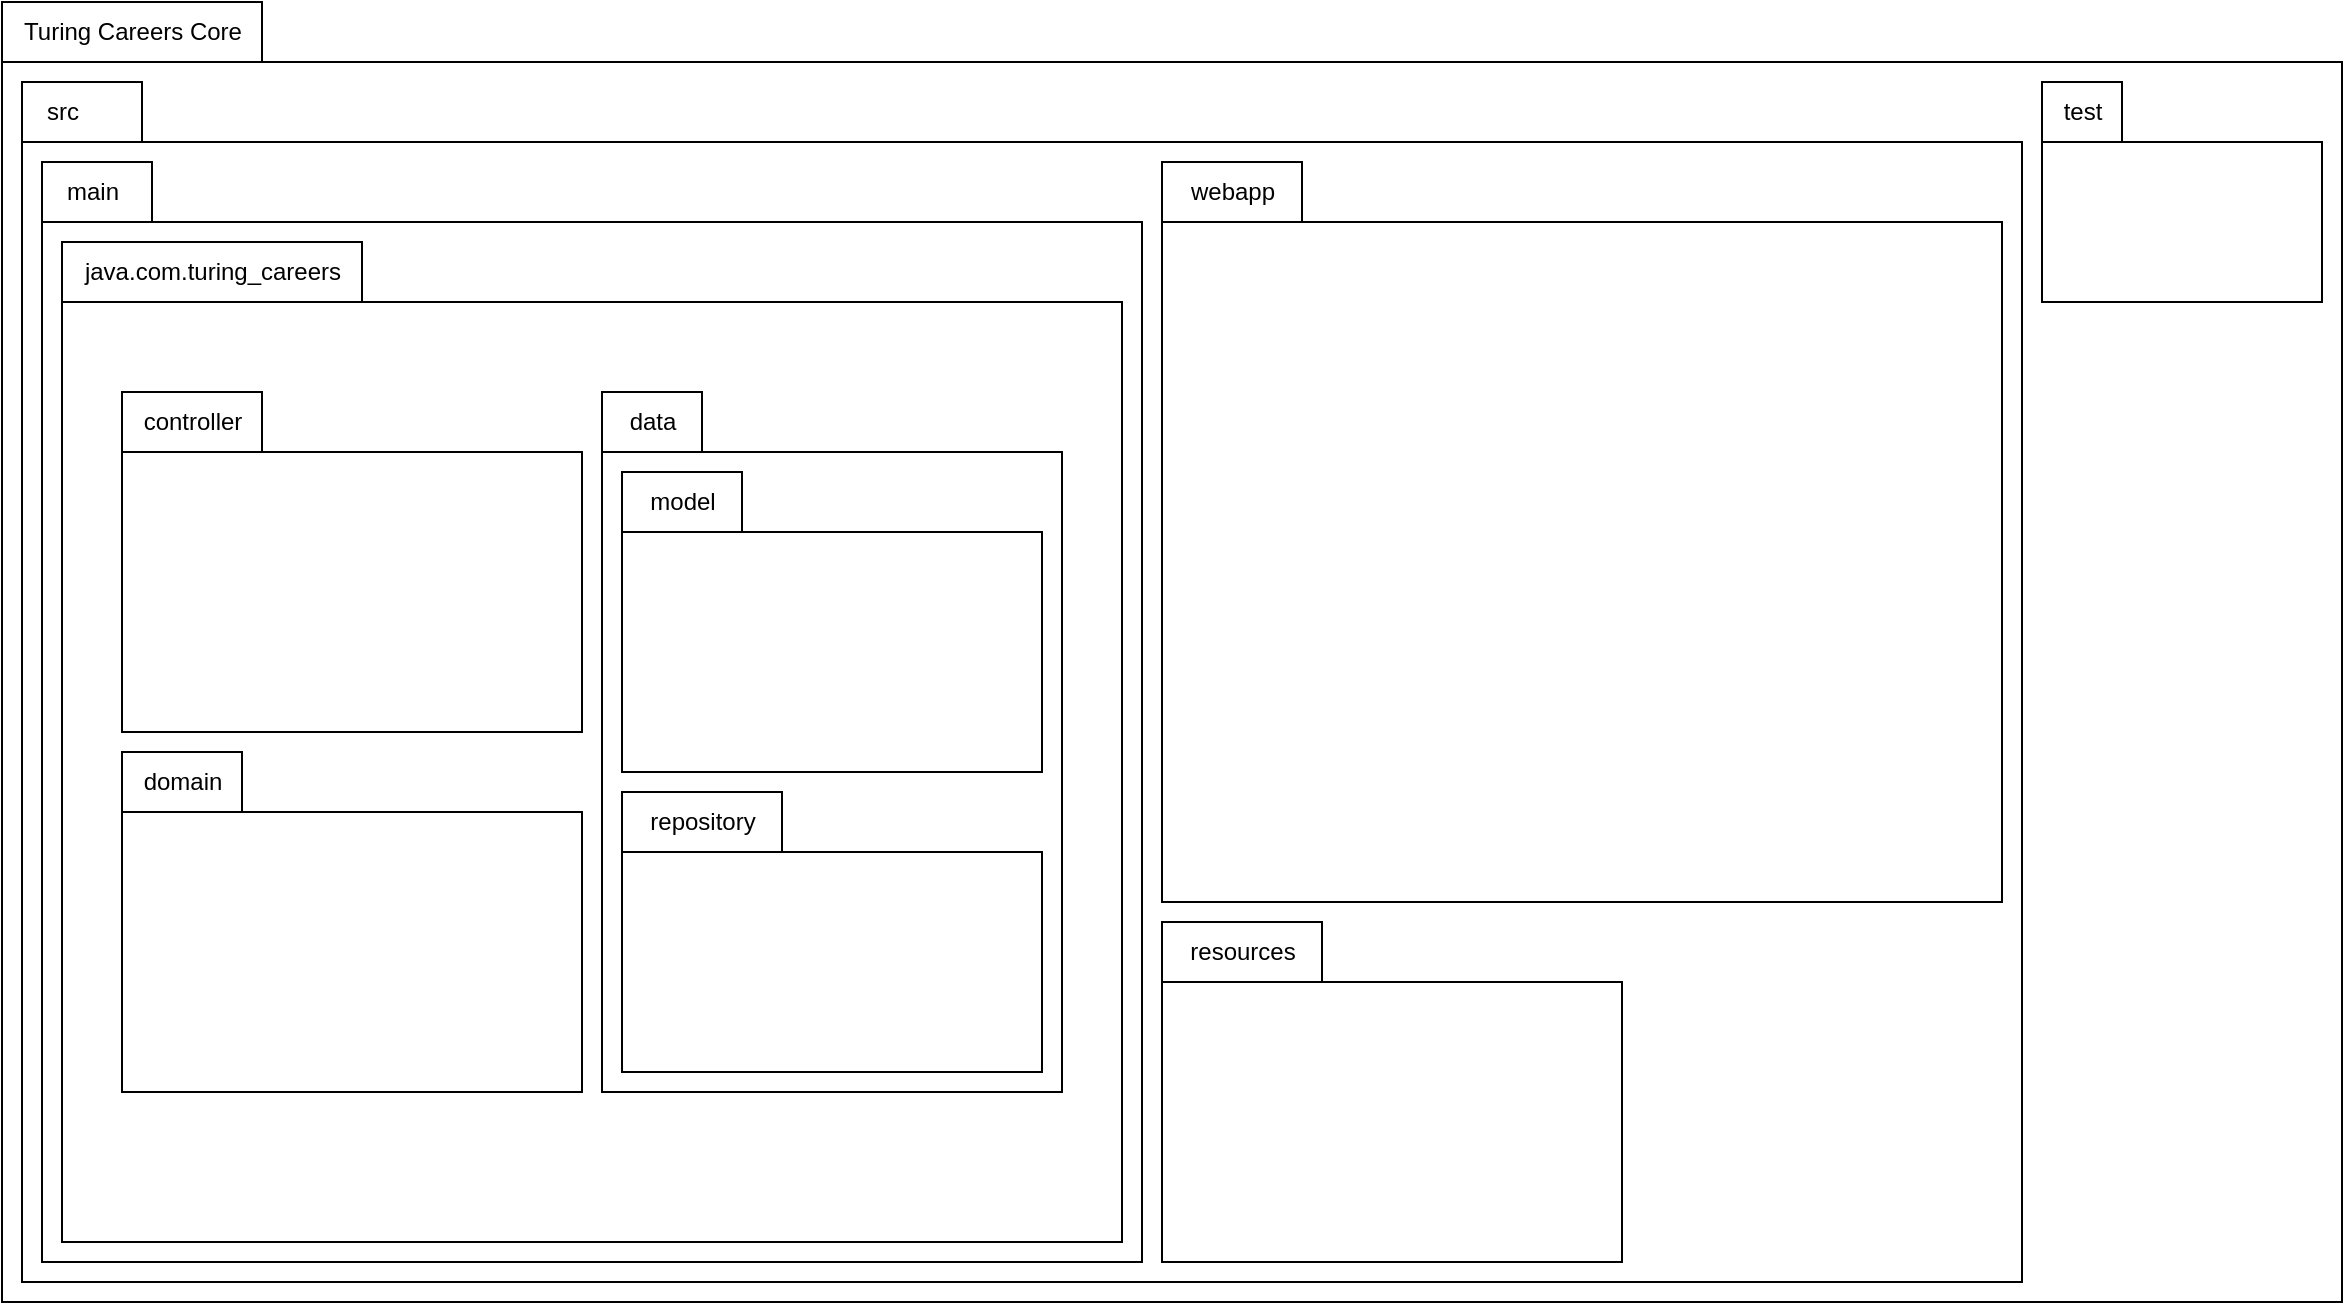 <mxfile version="21.6.5" type="device">
  <diagram name="Pagina-1" id="jVbMXRYeNqsmjIv1v2vs">
    <mxGraphModel dx="1434" dy="844" grid="1" gridSize="10" guides="1" tooltips="1" connect="1" arrows="1" fold="1" page="1" pageScale="1" pageWidth="2000" pageHeight="2000" math="0" shadow="0">
      <root>
        <mxCell id="0" />
        <mxCell id="1" parent="0" />
        <mxCell id="bxAy1W1jsx-C-1eyvWL1-1" value="" style="shape=folder;fontStyle=1;spacingTop=10;tabWidth=130;tabHeight=30;tabPosition=left;html=1;whiteSpace=wrap;" vertex="1" parent="1">
          <mxGeometry x="30" y="30" width="1170" height="650" as="geometry" />
        </mxCell>
        <mxCell id="bxAy1W1jsx-C-1eyvWL1-2" value="" style="shape=folder;fontStyle=1;spacingTop=10;tabWidth=0;tabHeight=30;tabPosition=left;html=1;whiteSpace=wrap;" vertex="1" parent="1">
          <mxGeometry x="40" y="70" width="1000" height="600" as="geometry" />
        </mxCell>
        <mxCell id="bxAy1W1jsx-C-1eyvWL1-4" value="Turing Careers Core" style="text;html=1;align=center;verticalAlign=middle;resizable=0;points=[];autosize=1;strokeColor=none;fillColor=none;" vertex="1" parent="1">
          <mxGeometry x="30" y="30" width="130" height="30" as="geometry" />
        </mxCell>
        <mxCell id="bxAy1W1jsx-C-1eyvWL1-5" value="src" style="text;html=1;align=center;verticalAlign=middle;resizable=0;points=[];autosize=1;strokeColor=none;fillColor=none;" vertex="1" parent="1">
          <mxGeometry x="40" y="70" width="40" height="30" as="geometry" />
        </mxCell>
        <mxCell id="bxAy1W1jsx-C-1eyvWL1-6" value="" style="shape=folder;fontStyle=1;spacingTop=10;tabWidth=40;tabHeight=30;tabPosition=left;html=1;whiteSpace=wrap;" vertex="1" parent="1">
          <mxGeometry x="1050" y="70" width="140" height="110" as="geometry" />
        </mxCell>
        <mxCell id="bxAy1W1jsx-C-1eyvWL1-7" value="test" style="text;html=1;align=center;verticalAlign=middle;resizable=0;points=[];autosize=1;strokeColor=none;fillColor=none;" vertex="1" parent="1">
          <mxGeometry x="1050" y="70" width="40" height="30" as="geometry" />
        </mxCell>
        <mxCell id="bxAy1W1jsx-C-1eyvWL1-8" value="" style="shape=folder;fontStyle=1;spacingTop=10;tabWidth=20;tabHeight=30;tabPosition=left;html=1;whiteSpace=wrap;" vertex="1" parent="1">
          <mxGeometry x="50" y="110" width="550" height="550" as="geometry" />
        </mxCell>
        <mxCell id="bxAy1W1jsx-C-1eyvWL1-9" value="main" style="text;html=1;align=center;verticalAlign=middle;resizable=0;points=[];autosize=1;strokeColor=none;fillColor=none;" vertex="1" parent="1">
          <mxGeometry x="50" y="110" width="50" height="30" as="geometry" />
        </mxCell>
        <mxCell id="bxAy1W1jsx-C-1eyvWL1-26" value="" style="shape=folder;fontStyle=1;spacingTop=10;tabWidth=150;tabHeight=30;tabPosition=left;html=1;whiteSpace=wrap;" vertex="1" parent="1">
          <mxGeometry x="60" y="150" width="530" height="500" as="geometry" />
        </mxCell>
        <mxCell id="bxAy1W1jsx-C-1eyvWL1-13" value="java.com.turing_careers" style="text;html=1;align=center;verticalAlign=middle;resizable=0;points=[];autosize=1;strokeColor=none;fillColor=none;" vertex="1" parent="1">
          <mxGeometry x="60" y="150" width="150" height="30" as="geometry" />
        </mxCell>
        <mxCell id="bxAy1W1jsx-C-1eyvWL1-16" value="" style="shape=folder;fontStyle=1;spacingTop=10;tabWidth=70;tabHeight=30;tabPosition=left;html=1;whiteSpace=wrap;" vertex="1" parent="1">
          <mxGeometry x="90" y="225" width="230" height="170" as="geometry" />
        </mxCell>
        <mxCell id="bxAy1W1jsx-C-1eyvWL1-17" value="" style="shape=folder;fontStyle=1;spacingTop=10;tabWidth=50;tabHeight=30;tabPosition=left;html=1;whiteSpace=wrap;" vertex="1" parent="1">
          <mxGeometry x="330" y="225" width="230" height="350" as="geometry" />
        </mxCell>
        <mxCell id="bxAy1W1jsx-C-1eyvWL1-18" value="" style="shape=folder;fontStyle=1;spacingTop=10;tabWidth=60;tabHeight=30;tabPosition=left;html=1;whiteSpace=wrap;" vertex="1" parent="1">
          <mxGeometry x="90" y="405" width="230" height="170" as="geometry" />
        </mxCell>
        <mxCell id="bxAy1W1jsx-C-1eyvWL1-19" value="controller" style="text;html=1;align=center;verticalAlign=middle;resizable=0;points=[];autosize=1;strokeColor=none;fillColor=none;" vertex="1" parent="1">
          <mxGeometry x="90" y="225" width="70" height="30" as="geometry" />
        </mxCell>
        <mxCell id="bxAy1W1jsx-C-1eyvWL1-20" value="domain" style="text;html=1;align=center;verticalAlign=middle;resizable=0;points=[];autosize=1;strokeColor=none;fillColor=none;" vertex="1" parent="1">
          <mxGeometry x="90" y="405" width="60" height="30" as="geometry" />
        </mxCell>
        <mxCell id="bxAy1W1jsx-C-1eyvWL1-21" value="data" style="text;html=1;align=center;verticalAlign=middle;resizable=0;points=[];autosize=1;strokeColor=none;fillColor=none;" vertex="1" parent="1">
          <mxGeometry x="330" y="225" width="50" height="30" as="geometry" />
        </mxCell>
        <mxCell id="bxAy1W1jsx-C-1eyvWL1-22" value="" style="shape=folder;fontStyle=1;spacingTop=10;tabWidth=60;tabHeight=30;tabPosition=left;html=1;whiteSpace=wrap;" vertex="1" parent="1">
          <mxGeometry x="340" y="265" width="210" height="150" as="geometry" />
        </mxCell>
        <mxCell id="bxAy1W1jsx-C-1eyvWL1-23" value="" style="shape=folder;fontStyle=1;spacingTop=10;tabWidth=80;tabHeight=30;tabPosition=left;html=1;whiteSpace=wrap;" vertex="1" parent="1">
          <mxGeometry x="340" y="425" width="210" height="140" as="geometry" />
        </mxCell>
        <mxCell id="bxAy1W1jsx-C-1eyvWL1-24" value="model" style="text;html=1;align=center;verticalAlign=middle;resizable=0;points=[];autosize=1;strokeColor=none;fillColor=none;" vertex="1" parent="1">
          <mxGeometry x="340" y="265" width="60" height="30" as="geometry" />
        </mxCell>
        <mxCell id="bxAy1W1jsx-C-1eyvWL1-25" value="repository" style="text;html=1;align=center;verticalAlign=middle;resizable=0;points=[];autosize=1;strokeColor=none;fillColor=none;" vertex="1" parent="1">
          <mxGeometry x="340" y="425" width="80" height="30" as="geometry" />
        </mxCell>
        <mxCell id="bxAy1W1jsx-C-1eyvWL1-27" value="" style="shape=folder;fontStyle=1;spacingTop=10;tabWidth=70;tabHeight=30;tabPosition=left;html=1;whiteSpace=wrap;" vertex="1" parent="1">
          <mxGeometry x="610" y="110" width="420" height="370" as="geometry" />
        </mxCell>
        <mxCell id="bxAy1W1jsx-C-1eyvWL1-28" value="webapp" style="text;html=1;align=center;verticalAlign=middle;resizable=0;points=[];autosize=1;strokeColor=none;fillColor=none;" vertex="1" parent="1">
          <mxGeometry x="610" y="110" width="70" height="30" as="geometry" />
        </mxCell>
        <mxCell id="bxAy1W1jsx-C-1eyvWL1-29" value="" style="shape=folder;fontStyle=1;spacingTop=10;tabWidth=80;tabHeight=30;tabPosition=left;html=1;whiteSpace=wrap;" vertex="1" parent="1">
          <mxGeometry x="610" y="490" width="230" height="170" as="geometry" />
        </mxCell>
        <mxCell id="bxAy1W1jsx-C-1eyvWL1-30" value="resources" style="text;html=1;align=center;verticalAlign=middle;resizable=0;points=[];autosize=1;strokeColor=none;fillColor=none;" vertex="1" parent="1">
          <mxGeometry x="610" y="490" width="80" height="30" as="geometry" />
        </mxCell>
      </root>
    </mxGraphModel>
  </diagram>
</mxfile>
